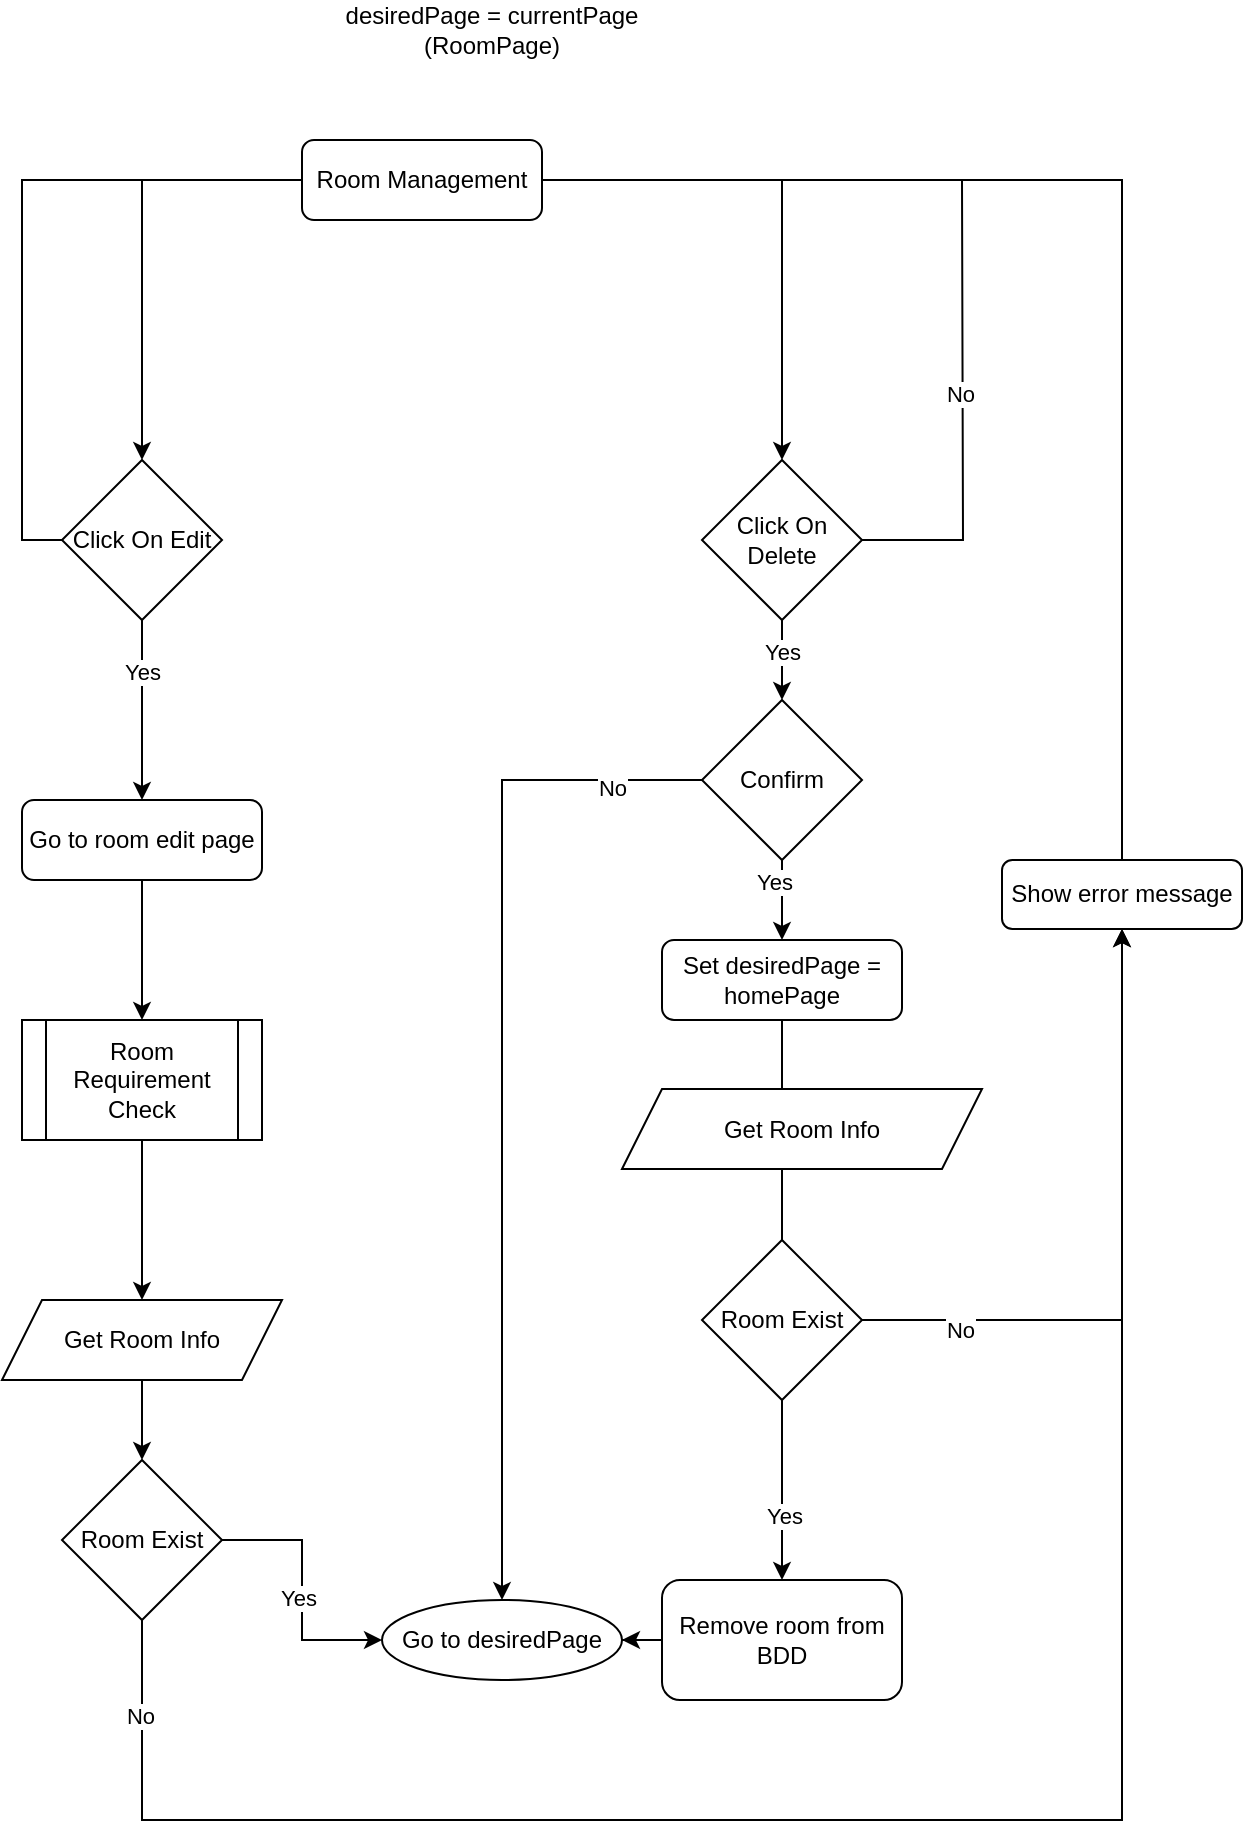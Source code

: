 <mxfile version="27.1.6">
  <diagram id="C5RBs43oDa-KdzZeNtuy" name="Page-1">
    <mxGraphModel dx="1372" dy="812" grid="1" gridSize="10" guides="1" tooltips="1" connect="1" arrows="1" fold="1" page="1" pageScale="1" pageWidth="827" pageHeight="1169" math="0" shadow="0">
      <root>
        <mxCell id="WIyWlLk6GJQsqaUBKTNV-0" />
        <mxCell id="WIyWlLk6GJQsqaUBKTNV-1" parent="WIyWlLk6GJQsqaUBKTNV-0" />
        <mxCell id="NjqapYtcCa1IfUgRWMrE-2" style="edgeStyle=orthogonalEdgeStyle;rounded=0;orthogonalLoop=1;jettySize=auto;html=1;" edge="1" parent="WIyWlLk6GJQsqaUBKTNV-1" source="NjqapYtcCa1IfUgRWMrE-0" target="NjqapYtcCa1IfUgRWMrE-1">
          <mxGeometry relative="1" as="geometry" />
        </mxCell>
        <mxCell id="NjqapYtcCa1IfUgRWMrE-4" style="edgeStyle=orthogonalEdgeStyle;rounded=0;orthogonalLoop=1;jettySize=auto;html=1;" edge="1" parent="WIyWlLk6GJQsqaUBKTNV-1" source="NjqapYtcCa1IfUgRWMrE-0" target="NjqapYtcCa1IfUgRWMrE-3">
          <mxGeometry relative="1" as="geometry" />
        </mxCell>
        <mxCell id="NjqapYtcCa1IfUgRWMrE-0" value="Room Management" style="rounded=1;whiteSpace=wrap;html=1;" vertex="1" parent="WIyWlLk6GJQsqaUBKTNV-1">
          <mxGeometry x="320" y="90" width="120" height="40" as="geometry" />
        </mxCell>
        <mxCell id="NjqapYtcCa1IfUgRWMrE-9" value="" style="edgeStyle=orthogonalEdgeStyle;rounded=0;orthogonalLoop=1;jettySize=auto;html=1;" edge="1" parent="WIyWlLk6GJQsqaUBKTNV-1" source="NjqapYtcCa1IfUgRWMrE-35" target="NjqapYtcCa1IfUgRWMrE-8">
          <mxGeometry relative="1" as="geometry" />
        </mxCell>
        <mxCell id="NjqapYtcCa1IfUgRWMrE-32" style="edgeStyle=orthogonalEdgeStyle;rounded=0;orthogonalLoop=1;jettySize=auto;html=1;exitX=0;exitY=0.5;exitDx=0;exitDy=0;entryX=0;entryY=0.5;entryDx=0;entryDy=0;endArrow=none;startFill=0;" edge="1" parent="WIyWlLk6GJQsqaUBKTNV-1" source="NjqapYtcCa1IfUgRWMrE-1" target="NjqapYtcCa1IfUgRWMrE-0">
          <mxGeometry relative="1" as="geometry">
            <mxPoint x="90" y="80" as="targetPoint" />
          </mxGeometry>
        </mxCell>
        <mxCell id="NjqapYtcCa1IfUgRWMrE-1" value="Click On Edit" style="rhombus;whiteSpace=wrap;html=1;" vertex="1" parent="WIyWlLk6GJQsqaUBKTNV-1">
          <mxGeometry x="200" y="250" width="80" height="80" as="geometry" />
        </mxCell>
        <mxCell id="NjqapYtcCa1IfUgRWMrE-16" value="" style="edgeStyle=orthogonalEdgeStyle;rounded=0;orthogonalLoop=1;jettySize=auto;html=1;" edge="1" parent="WIyWlLk6GJQsqaUBKTNV-1" source="NjqapYtcCa1IfUgRWMrE-3" target="NjqapYtcCa1IfUgRWMrE-5">
          <mxGeometry relative="1" as="geometry" />
        </mxCell>
        <mxCell id="NjqapYtcCa1IfUgRWMrE-17" value="Yes" style="edgeLabel;html=1;align=center;verticalAlign=middle;resizable=0;points=[];" vertex="1" connectable="0" parent="NjqapYtcCa1IfUgRWMrE-16">
          <mxGeometry x="-0.2" relative="1" as="geometry">
            <mxPoint as="offset" />
          </mxGeometry>
        </mxCell>
        <mxCell id="NjqapYtcCa1IfUgRWMrE-28" style="edgeStyle=orthogonalEdgeStyle;rounded=0;orthogonalLoop=1;jettySize=auto;html=1;exitX=1;exitY=0.5;exitDx=0;exitDy=0;endArrow=none;startFill=0;" edge="1" parent="WIyWlLk6GJQsqaUBKTNV-1" source="NjqapYtcCa1IfUgRWMrE-3">
          <mxGeometry relative="1" as="geometry">
            <mxPoint x="650" y="110" as="targetPoint" />
          </mxGeometry>
        </mxCell>
        <mxCell id="NjqapYtcCa1IfUgRWMrE-29" value="No" style="edgeLabel;html=1;align=center;verticalAlign=middle;resizable=0;points=[];" vertex="1" connectable="0" parent="NjqapYtcCa1IfUgRWMrE-28">
          <mxGeometry x="0.072" y="2" relative="1" as="geometry">
            <mxPoint as="offset" />
          </mxGeometry>
        </mxCell>
        <mxCell id="NjqapYtcCa1IfUgRWMrE-3" value="Click On Delete" style="rhombus;whiteSpace=wrap;html=1;" vertex="1" parent="WIyWlLk6GJQsqaUBKTNV-1">
          <mxGeometry x="520" y="250" width="80" height="80" as="geometry" />
        </mxCell>
        <mxCell id="NjqapYtcCa1IfUgRWMrE-11" value="" style="edgeStyle=orthogonalEdgeStyle;rounded=0;orthogonalLoop=1;jettySize=auto;html=1;" edge="1" parent="WIyWlLk6GJQsqaUBKTNV-1" source="NjqapYtcCa1IfUgRWMrE-5" target="NjqapYtcCa1IfUgRWMrE-10">
          <mxGeometry relative="1" as="geometry" />
        </mxCell>
        <mxCell id="NjqapYtcCa1IfUgRWMrE-12" value="Yes" style="edgeLabel;html=1;align=center;verticalAlign=middle;resizable=0;points=[];" vertex="1" connectable="0" parent="NjqapYtcCa1IfUgRWMrE-11">
          <mxGeometry x="-0.45" y="-4" relative="1" as="geometry">
            <mxPoint as="offset" />
          </mxGeometry>
        </mxCell>
        <mxCell id="NjqapYtcCa1IfUgRWMrE-19" style="edgeStyle=orthogonalEdgeStyle;rounded=0;orthogonalLoop=1;jettySize=auto;html=1;" edge="1" parent="WIyWlLk6GJQsqaUBKTNV-1" source="NjqapYtcCa1IfUgRWMrE-5" target="NjqapYtcCa1IfUgRWMrE-6">
          <mxGeometry relative="1" as="geometry" />
        </mxCell>
        <mxCell id="NjqapYtcCa1IfUgRWMrE-20" value="No" style="edgeLabel;html=1;align=center;verticalAlign=middle;resizable=0;points=[];" vertex="1" connectable="0" parent="NjqapYtcCa1IfUgRWMrE-19">
          <mxGeometry x="-0.824" y="4" relative="1" as="geometry">
            <mxPoint as="offset" />
          </mxGeometry>
        </mxCell>
        <mxCell id="NjqapYtcCa1IfUgRWMrE-5" value="Confirm" style="rhombus;whiteSpace=wrap;html=1;" vertex="1" parent="WIyWlLk6GJQsqaUBKTNV-1">
          <mxGeometry x="520" y="370" width="80" height="80" as="geometry" />
        </mxCell>
        <mxCell id="NjqapYtcCa1IfUgRWMrE-6" value="Go to desiredPage" style="ellipse;whiteSpace=wrap;html=1;" vertex="1" parent="WIyWlLk6GJQsqaUBKTNV-1">
          <mxGeometry x="360" y="820" width="120" height="40" as="geometry" />
        </mxCell>
        <mxCell id="NjqapYtcCa1IfUgRWMrE-7" value="desiredPage = currentPage&lt;div&gt;(RoomPage)&lt;/div&gt;" style="text;html=1;align=center;verticalAlign=middle;whiteSpace=wrap;rounded=0;" vertex="1" parent="WIyWlLk6GJQsqaUBKTNV-1">
          <mxGeometry x="340" y="20" width="150" height="30" as="geometry" />
        </mxCell>
        <mxCell id="NjqapYtcCa1IfUgRWMrE-41" style="edgeStyle=orthogonalEdgeStyle;rounded=0;orthogonalLoop=1;jettySize=auto;html=1;" edge="1" parent="WIyWlLk6GJQsqaUBKTNV-1" source="NjqapYtcCa1IfUgRWMrE-8" target="NjqapYtcCa1IfUgRWMrE-39">
          <mxGeometry relative="1" as="geometry" />
        </mxCell>
        <mxCell id="NjqapYtcCa1IfUgRWMrE-8" value="Room Requirement Check" style="shape=process;whiteSpace=wrap;html=1;backgroundOutline=1;" vertex="1" parent="WIyWlLk6GJQsqaUBKTNV-1">
          <mxGeometry x="180" y="530" width="120" height="60" as="geometry" />
        </mxCell>
        <mxCell id="NjqapYtcCa1IfUgRWMrE-15" value="" style="edgeStyle=orthogonalEdgeStyle;rounded=0;orthogonalLoop=1;jettySize=auto;html=1;" edge="1" parent="WIyWlLk6GJQsqaUBKTNV-1" source="NjqapYtcCa1IfUgRWMrE-10" target="NjqapYtcCa1IfUgRWMrE-14">
          <mxGeometry relative="1" as="geometry" />
        </mxCell>
        <mxCell id="NjqapYtcCa1IfUgRWMrE-22" value="Yes" style="edgeLabel;html=1;align=center;verticalAlign=middle;resizable=0;points=[];" vertex="1" connectable="0" parent="NjqapYtcCa1IfUgRWMrE-15">
          <mxGeometry x="0.771" y="1" relative="1" as="geometry">
            <mxPoint as="offset" />
          </mxGeometry>
        </mxCell>
        <mxCell id="NjqapYtcCa1IfUgRWMrE-10" value="Set desiredPage = homePage" style="rounded=1;whiteSpace=wrap;html=1;" vertex="1" parent="WIyWlLk6GJQsqaUBKTNV-1">
          <mxGeometry x="500" y="490" width="120" height="40" as="geometry" />
        </mxCell>
        <mxCell id="NjqapYtcCa1IfUgRWMrE-13" value="Get Room Info" style="shape=parallelogram;perimeter=parallelogramPerimeter;whiteSpace=wrap;html=1;fixedSize=1;" vertex="1" parent="WIyWlLk6GJQsqaUBKTNV-1">
          <mxGeometry x="480" y="564.5" width="180" height="40" as="geometry" />
        </mxCell>
        <mxCell id="NjqapYtcCa1IfUgRWMrE-18" style="edgeStyle=orthogonalEdgeStyle;rounded=0;orthogonalLoop=1;jettySize=auto;html=1;" edge="1" parent="WIyWlLk6GJQsqaUBKTNV-1" source="NjqapYtcCa1IfUgRWMrE-14" target="NjqapYtcCa1IfUgRWMrE-6">
          <mxGeometry relative="1" as="geometry" />
        </mxCell>
        <mxCell id="NjqapYtcCa1IfUgRWMrE-14" value="Remove room from BDD" style="rounded=1;whiteSpace=wrap;html=1;" vertex="1" parent="WIyWlLk6GJQsqaUBKTNV-1">
          <mxGeometry x="500" y="810" width="120" height="60" as="geometry" />
        </mxCell>
        <mxCell id="NjqapYtcCa1IfUgRWMrE-23" style="edgeStyle=orthogonalEdgeStyle;rounded=0;orthogonalLoop=1;jettySize=auto;html=1;exitX=1;exitY=0.5;exitDx=0;exitDy=0;entryX=0.5;entryY=1;entryDx=0;entryDy=0;" edge="1" parent="WIyWlLk6GJQsqaUBKTNV-1" source="NjqapYtcCa1IfUgRWMrE-21" target="NjqapYtcCa1IfUgRWMrE-25">
          <mxGeometry relative="1" as="geometry">
            <mxPoint x="720" y="680" as="targetPoint" />
          </mxGeometry>
        </mxCell>
        <mxCell id="NjqapYtcCa1IfUgRWMrE-27" value="No" style="edgeLabel;html=1;align=center;verticalAlign=middle;resizable=0;points=[];" vertex="1" connectable="0" parent="NjqapYtcCa1IfUgRWMrE-23">
          <mxGeometry x="-0.699" y="-5" relative="1" as="geometry">
            <mxPoint as="offset" />
          </mxGeometry>
        </mxCell>
        <mxCell id="NjqapYtcCa1IfUgRWMrE-21" value="Room Exist" style="rhombus;whiteSpace=wrap;html=1;" vertex="1" parent="WIyWlLk6GJQsqaUBKTNV-1">
          <mxGeometry x="520" y="640" width="80" height="80" as="geometry" />
        </mxCell>
        <mxCell id="NjqapYtcCa1IfUgRWMrE-26" style="edgeStyle=orthogonalEdgeStyle;rounded=0;orthogonalLoop=1;jettySize=auto;html=1;exitX=0.5;exitY=0;exitDx=0;exitDy=0;entryX=1;entryY=0.5;entryDx=0;entryDy=0;endArrow=none;startFill=0;" edge="1" parent="WIyWlLk6GJQsqaUBKTNV-1" source="NjqapYtcCa1IfUgRWMrE-25" target="NjqapYtcCa1IfUgRWMrE-0">
          <mxGeometry relative="1" as="geometry">
            <mxPoint x="730" y="160" as="targetPoint" />
          </mxGeometry>
        </mxCell>
        <mxCell id="NjqapYtcCa1IfUgRWMrE-25" value="Show error message" style="rounded=1;whiteSpace=wrap;html=1;" vertex="1" parent="WIyWlLk6GJQsqaUBKTNV-1">
          <mxGeometry x="670" y="450" width="120" height="34.5" as="geometry" />
        </mxCell>
        <mxCell id="NjqapYtcCa1IfUgRWMrE-33" value="" style="edgeStyle=orthogonalEdgeStyle;rounded=0;orthogonalLoop=1;jettySize=auto;html=1;" edge="1" parent="WIyWlLk6GJQsqaUBKTNV-1" source="NjqapYtcCa1IfUgRWMrE-1" target="NjqapYtcCa1IfUgRWMrE-35">
          <mxGeometry relative="1" as="geometry">
            <mxPoint x="240" y="330" as="sourcePoint" />
            <mxPoint x="240" y="605" as="targetPoint" />
          </mxGeometry>
        </mxCell>
        <mxCell id="NjqapYtcCa1IfUgRWMrE-36" value="Yes" style="edgeLabel;html=1;align=center;verticalAlign=middle;resizable=0;points=[];" vertex="1" connectable="0" parent="NjqapYtcCa1IfUgRWMrE-33">
          <mxGeometry x="-0.545" y="4" relative="1" as="geometry">
            <mxPoint x="-4" y="5" as="offset" />
          </mxGeometry>
        </mxCell>
        <mxCell id="NjqapYtcCa1IfUgRWMrE-35" value="Go to room edit page" style="rounded=1;whiteSpace=wrap;html=1;" vertex="1" parent="WIyWlLk6GJQsqaUBKTNV-1">
          <mxGeometry x="180" y="420" width="120" height="40" as="geometry" />
        </mxCell>
        <mxCell id="NjqapYtcCa1IfUgRWMrE-42" value="" style="edgeStyle=orthogonalEdgeStyle;rounded=0;orthogonalLoop=1;jettySize=auto;html=1;" edge="1" parent="WIyWlLk6GJQsqaUBKTNV-1" source="NjqapYtcCa1IfUgRWMrE-39" target="NjqapYtcCa1IfUgRWMrE-40">
          <mxGeometry relative="1" as="geometry" />
        </mxCell>
        <mxCell id="NjqapYtcCa1IfUgRWMrE-39" value="Get Room Info" style="shape=parallelogram;perimeter=parallelogramPerimeter;whiteSpace=wrap;html=1;fixedSize=1;" vertex="1" parent="WIyWlLk6GJQsqaUBKTNV-1">
          <mxGeometry x="170" y="670" width="140" height="40" as="geometry" />
        </mxCell>
        <mxCell id="NjqapYtcCa1IfUgRWMrE-43" style="edgeStyle=orthogonalEdgeStyle;rounded=0;orthogonalLoop=1;jettySize=auto;html=1;entryX=0;entryY=0.5;entryDx=0;entryDy=0;exitX=1;exitY=0.5;exitDx=0;exitDy=0;" edge="1" parent="WIyWlLk6GJQsqaUBKTNV-1" source="NjqapYtcCa1IfUgRWMrE-40" target="NjqapYtcCa1IfUgRWMrE-6">
          <mxGeometry relative="1" as="geometry" />
        </mxCell>
        <mxCell id="NjqapYtcCa1IfUgRWMrE-44" value="Yes" style="edgeLabel;html=1;align=center;verticalAlign=middle;resizable=0;points=[];" vertex="1" connectable="0" parent="NjqapYtcCa1IfUgRWMrE-43">
          <mxGeometry x="0.061" y="-2" relative="1" as="geometry">
            <mxPoint as="offset" />
          </mxGeometry>
        </mxCell>
        <mxCell id="NjqapYtcCa1IfUgRWMrE-45" style="edgeStyle=orthogonalEdgeStyle;rounded=0;orthogonalLoop=1;jettySize=auto;html=1;entryX=0.5;entryY=1;entryDx=0;entryDy=0;exitX=0.5;exitY=1;exitDx=0;exitDy=0;" edge="1" parent="WIyWlLk6GJQsqaUBKTNV-1" source="NjqapYtcCa1IfUgRWMrE-40" target="NjqapYtcCa1IfUgRWMrE-25">
          <mxGeometry relative="1" as="geometry">
            <Array as="points">
              <mxPoint x="240" y="930" />
              <mxPoint x="730" y="930" />
            </Array>
          </mxGeometry>
        </mxCell>
        <mxCell id="NjqapYtcCa1IfUgRWMrE-46" value="No" style="edgeLabel;html=1;align=center;verticalAlign=middle;resizable=0;points=[];" vertex="1" connectable="0" parent="NjqapYtcCa1IfUgRWMrE-45">
          <mxGeometry x="-0.907" y="-1" relative="1" as="geometry">
            <mxPoint as="offset" />
          </mxGeometry>
        </mxCell>
        <mxCell id="NjqapYtcCa1IfUgRWMrE-40" value="Room Exist" style="rhombus;whiteSpace=wrap;html=1;" vertex="1" parent="WIyWlLk6GJQsqaUBKTNV-1">
          <mxGeometry x="200" y="750" width="80" height="80" as="geometry" />
        </mxCell>
      </root>
    </mxGraphModel>
  </diagram>
</mxfile>
